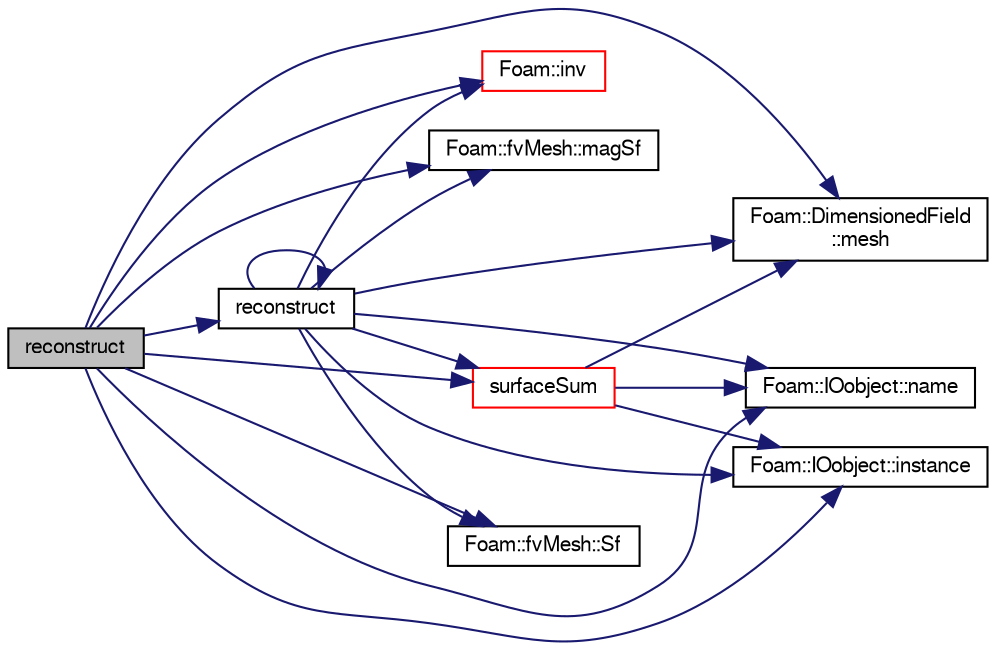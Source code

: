digraph "reconstruct"
{
  bgcolor="transparent";
  edge [fontname="FreeSans",fontsize="10",labelfontname="FreeSans",labelfontsize="10"];
  node [fontname="FreeSans",fontsize="10",shape=record];
  rankdir="LR";
  Node18203 [label="reconstruct",height=0.2,width=0.4,color="black", fillcolor="grey75", style="filled", fontcolor="black"];
  Node18203 -> Node18204 [color="midnightblue",fontsize="10",style="solid",fontname="FreeSans"];
  Node18204 [label="Foam::IOobject::instance",height=0.2,width=0.4,color="black",URL="$a26142.html#acac6de003b420b848571b5064e50ed89"];
  Node18203 -> Node18205 [color="midnightblue",fontsize="10",style="solid",fontname="FreeSans"];
  Node18205 [label="Foam::inv",height=0.2,width=0.4,color="red",URL="$a21124.html#ac51979edadae5b8ade119dd30b88e381"];
  Node18203 -> Node18209 [color="midnightblue",fontsize="10",style="solid",fontname="FreeSans"];
  Node18209 [label="Foam::fvMesh::magSf",height=0.2,width=0.4,color="black",URL="$a22766.html#ae208119f0287991ffba40fb6fecbb365",tooltip="Return cell face area magnitudes. "];
  Node18203 -> Node18210 [color="midnightblue",fontsize="10",style="solid",fontname="FreeSans"];
  Node18210 [label="Foam::DimensionedField\l::mesh",height=0.2,width=0.4,color="black",URL="$a26390.html#a8f1110830348a1448a14ab5e3cf47e3b",tooltip="Return mesh. "];
  Node18203 -> Node18211 [color="midnightblue",fontsize="10",style="solid",fontname="FreeSans"];
  Node18211 [label="Foam::IOobject::name",height=0.2,width=0.4,color="black",URL="$a26142.html#acc80e00a8ac919288fb55bd14cc88bf6",tooltip="Return name. "];
  Node18203 -> Node18212 [color="midnightblue",fontsize="10",style="solid",fontname="FreeSans"];
  Node18212 [label="reconstruct",height=0.2,width=0.4,color="black",URL="$a21134.html#ad8a6471328adb4cddcc0d4cedfa39ca2"];
  Node18212 -> Node18204 [color="midnightblue",fontsize="10",style="solid",fontname="FreeSans"];
  Node18212 -> Node18205 [color="midnightblue",fontsize="10",style="solid",fontname="FreeSans"];
  Node18212 -> Node18209 [color="midnightblue",fontsize="10",style="solid",fontname="FreeSans"];
  Node18212 -> Node18210 [color="midnightblue",fontsize="10",style="solid",fontname="FreeSans"];
  Node18212 -> Node18211 [color="midnightblue",fontsize="10",style="solid",fontname="FreeSans"];
  Node18212 -> Node18212 [color="midnightblue",fontsize="10",style="solid",fontname="FreeSans"];
  Node18212 -> Node18213 [color="midnightblue",fontsize="10",style="solid",fontname="FreeSans"];
  Node18213 [label="Foam::fvMesh::Sf",height=0.2,width=0.4,color="black",URL="$a22766.html#aa12aaa436e7e8ddf2635204f3ab873fa",tooltip="Return cell face area vectors. "];
  Node18212 -> Node18214 [color="midnightblue",fontsize="10",style="solid",fontname="FreeSans"];
  Node18214 [label="surfaceSum",height=0.2,width=0.4,color="red",URL="$a21134.html#aa0a1e3c4ec02aa6a37f517c4d5270046"];
  Node18214 -> Node18210 [color="midnightblue",fontsize="10",style="solid",fontname="FreeSans"];
  Node18214 -> Node18211 [color="midnightblue",fontsize="10",style="solid",fontname="FreeSans"];
  Node18214 -> Node18204 [color="midnightblue",fontsize="10",style="solid",fontname="FreeSans"];
  Node18203 -> Node18213 [color="midnightblue",fontsize="10",style="solid",fontname="FreeSans"];
  Node18203 -> Node18214 [color="midnightblue",fontsize="10",style="solid",fontname="FreeSans"];
}
